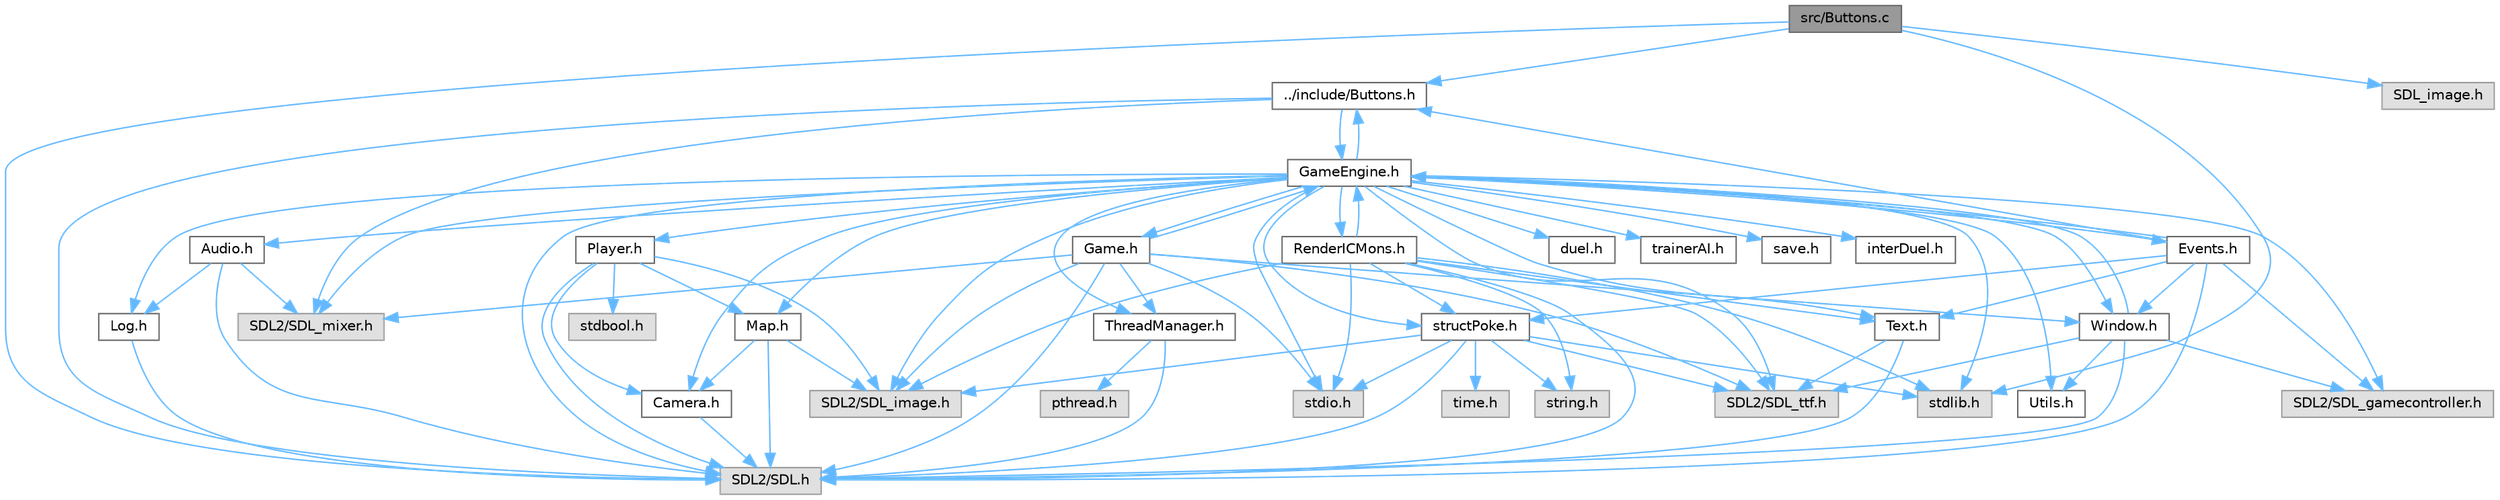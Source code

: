 digraph "src/Buttons.c"
{
 // LATEX_PDF_SIZE
  bgcolor="transparent";
  edge [fontname=Helvetica,fontsize=10,labelfontname=Helvetica,labelfontsize=10];
  node [fontname=Helvetica,fontsize=10,shape=box,height=0.2,width=0.4];
  Node1 [id="Node000001",label="src/Buttons.c",height=0.2,width=0.4,color="gray40", fillcolor="grey60", style="filled", fontcolor="black",tooltip=" "];
  Node1 -> Node2 [id="edge86_Node000001_Node000002",color="steelblue1",style="solid",tooltip=" "];
  Node2 [id="Node000002",label="../include/Buttons.h",height=0.2,width=0.4,color="grey40", fillcolor="white", style="filled",URL="$d3/d70/Buttons_8h.html",tooltip=" "];
  Node2 -> Node3 [id="edge87_Node000002_Node000003",color="steelblue1",style="solid",tooltip=" "];
  Node3 [id="Node000003",label="SDL2/SDL.h",height=0.2,width=0.4,color="grey60", fillcolor="#E0E0E0", style="filled",tooltip=" "];
  Node2 -> Node4 [id="edge88_Node000002_Node000004",color="steelblue1",style="solid",tooltip=" "];
  Node4 [id="Node000004",label="SDL2/SDL_mixer.h",height=0.2,width=0.4,color="grey60", fillcolor="#E0E0E0", style="filled",tooltip=" "];
  Node2 -> Node5 [id="edge89_Node000002_Node000005",color="steelblue1",style="solid",tooltip=" "];
  Node5 [id="Node000005",label="GameEngine.h",height=0.2,width=0.4,color="grey40", fillcolor="white", style="filled",URL="$d7/d1f/GameEngine_8h.html",tooltip=" "];
  Node5 -> Node3 [id="edge90_Node000005_Node000003",color="steelblue1",style="solid",tooltip=" "];
  Node5 -> Node4 [id="edge91_Node000005_Node000004",color="steelblue1",style="solid",tooltip=" "];
  Node5 -> Node6 [id="edge92_Node000005_Node000006",color="steelblue1",style="solid",tooltip=" "];
  Node6 [id="Node000006",label="SDL2/SDL_image.h",height=0.2,width=0.4,color="grey60", fillcolor="#E0E0E0", style="filled",tooltip=" "];
  Node5 -> Node7 [id="edge93_Node000005_Node000007",color="steelblue1",style="solid",tooltip=" "];
  Node7 [id="Node000007",label="SDL2/SDL_ttf.h",height=0.2,width=0.4,color="grey60", fillcolor="#E0E0E0", style="filled",tooltip=" "];
  Node5 -> Node8 [id="edge94_Node000005_Node000008",color="steelblue1",style="solid",tooltip=" "];
  Node8 [id="Node000008",label="SDL2/SDL_gamecontroller.h",height=0.2,width=0.4,color="grey60", fillcolor="#E0E0E0", style="filled",tooltip=" "];
  Node5 -> Node9 [id="edge95_Node000005_Node000009",color="steelblue1",style="solid",tooltip=" "];
  Node9 [id="Node000009",label="stdio.h",height=0.2,width=0.4,color="grey60", fillcolor="#E0E0E0", style="filled",tooltip=" "];
  Node5 -> Node10 [id="edge96_Node000005_Node000010",color="steelblue1",style="solid",tooltip=" "];
  Node10 [id="Node000010",label="stdlib.h",height=0.2,width=0.4,color="grey60", fillcolor="#E0E0E0", style="filled",tooltip=" "];
  Node5 -> Node11 [id="edge97_Node000005_Node000011",color="steelblue1",style="solid",tooltip=" "];
  Node11 [id="Node000011",label="Log.h",height=0.2,width=0.4,color="grey40", fillcolor="white", style="filled",URL="$d1/d45/Log_8h.html",tooltip=" "];
  Node11 -> Node3 [id="edge98_Node000011_Node000003",color="steelblue1",style="solid",tooltip=" "];
  Node5 -> Node12 [id="edge99_Node000005_Node000012",color="steelblue1",style="solid",tooltip=" "];
  Node12 [id="Node000012",label="Audio.h",height=0.2,width=0.4,color="grey40", fillcolor="white", style="filled",URL="$d8/daa/Audio_8h.html",tooltip=" "];
  Node12 -> Node11 [id="edge100_Node000012_Node000011",color="steelblue1",style="solid",tooltip=" "];
  Node12 -> Node4 [id="edge101_Node000012_Node000004",color="steelblue1",style="solid",tooltip=" "];
  Node12 -> Node3 [id="edge102_Node000012_Node000003",color="steelblue1",style="solid",tooltip=" "];
  Node5 -> Node2 [id="edge103_Node000005_Node000002",color="steelblue1",style="solid",tooltip=" "];
  Node5 -> Node13 [id="edge104_Node000005_Node000013",color="steelblue1",style="solid",tooltip=" "];
  Node13 [id="Node000013",label="structPoke.h",height=0.2,width=0.4,color="grey40", fillcolor="white", style="filled",URL="$da/d71/structPoke_8h.html",tooltip=" "];
  Node13 -> Node9 [id="edge105_Node000013_Node000009",color="steelblue1",style="solid",tooltip=" "];
  Node13 -> Node10 [id="edge106_Node000013_Node000010",color="steelblue1",style="solid",tooltip=" "];
  Node13 -> Node14 [id="edge107_Node000013_Node000014",color="steelblue1",style="solid",tooltip=" "];
  Node14 [id="Node000014",label="time.h",height=0.2,width=0.4,color="grey60", fillcolor="#E0E0E0", style="filled",tooltip=" "];
  Node13 -> Node15 [id="edge108_Node000013_Node000015",color="steelblue1",style="solid",tooltip=" "];
  Node15 [id="Node000015",label="string.h",height=0.2,width=0.4,color="grey60", fillcolor="#E0E0E0", style="filled",tooltip=" "];
  Node13 -> Node3 [id="edge109_Node000013_Node000003",color="steelblue1",style="solid",tooltip=" "];
  Node13 -> Node6 [id="edge110_Node000013_Node000006",color="steelblue1",style="solid",tooltip=" "];
  Node13 -> Node7 [id="edge111_Node000013_Node000007",color="steelblue1",style="solid",tooltip=" "];
  Node5 -> Node16 [id="edge112_Node000005_Node000016",color="steelblue1",style="solid",tooltip=" "];
  Node16 [id="Node000016",label="duel.h",height=0.2,width=0.4,color="grey40", fillcolor="white", style="filled",URL="$d6/d8e/duel_8h.html",tooltip=" "];
  Node5 -> Node17 [id="edge113_Node000005_Node000017",color="steelblue1",style="solid",tooltip=" "];
  Node17 [id="Node000017",label="trainerAI.h",height=0.2,width=0.4,color="grey40", fillcolor="white", style="filled",URL="$df/d27/trainerAI_8h.html",tooltip=" "];
  Node5 -> Node18 [id="edge114_Node000005_Node000018",color="steelblue1",style="solid",tooltip=" "];
  Node18 [id="Node000018",label="save.h",height=0.2,width=0.4,color="grey40", fillcolor="white", style="filled",URL="$d5/d5e/save_8h.html",tooltip="Save the player's data in a file."];
  Node5 -> Node19 [id="edge115_Node000005_Node000019",color="steelblue1",style="solid",tooltip=" "];
  Node19 [id="Node000019",label="interDuel.h",height=0.2,width=0.4,color="grey40", fillcolor="white", style="filled",URL="$da/d1d/interDuel_8h.html",tooltip=" "];
  Node5 -> Node20 [id="edge116_Node000005_Node000020",color="steelblue1",style="solid",tooltip=" "];
  Node20 [id="Node000020",label="Utils.h",height=0.2,width=0.4,color="grey40", fillcolor="white", style="filled",URL="$d9/ded/Utils_8h.html",tooltip=" "];
  Node5 -> Node21 [id="edge117_Node000005_Node000021",color="steelblue1",style="solid",tooltip=" "];
  Node21 [id="Node000021",label="Text.h",height=0.2,width=0.4,color="grey40", fillcolor="white", style="filled",URL="$d6/d35/Text_8h.html",tooltip=" "];
  Node21 -> Node3 [id="edge118_Node000021_Node000003",color="steelblue1",style="solid",tooltip=" "];
  Node21 -> Node7 [id="edge119_Node000021_Node000007",color="steelblue1",style="solid",tooltip=" "];
  Node5 -> Node22 [id="edge120_Node000005_Node000022",color="steelblue1",style="solid",tooltip=" "];
  Node22 [id="Node000022",label="Window.h",height=0.2,width=0.4,color="grey40", fillcolor="white", style="filled",URL="$d3/ded/Window_8h.html",tooltip=" "];
  Node22 -> Node3 [id="edge121_Node000022_Node000003",color="steelblue1",style="solid",tooltip=" "];
  Node22 -> Node7 [id="edge122_Node000022_Node000007",color="steelblue1",style="solid",tooltip=" "];
  Node22 -> Node8 [id="edge123_Node000022_Node000008",color="steelblue1",style="solid",tooltip=" "];
  Node22 -> Node5 [id="edge124_Node000022_Node000005",color="steelblue1",style="solid",tooltip=" "];
  Node22 -> Node20 [id="edge125_Node000022_Node000020",color="steelblue1",style="solid",tooltip=" "];
  Node5 -> Node23 [id="edge126_Node000005_Node000023",color="steelblue1",style="solid",tooltip=" "];
  Node23 [id="Node000023",label="Map.h",height=0.2,width=0.4,color="grey40", fillcolor="white", style="filled",URL="$df/d79/Map_8h.html",tooltip=" "];
  Node23 -> Node3 [id="edge127_Node000023_Node000003",color="steelblue1",style="solid",tooltip=" "];
  Node23 -> Node6 [id="edge128_Node000023_Node000006",color="steelblue1",style="solid",tooltip=" "];
  Node23 -> Node24 [id="edge129_Node000023_Node000024",color="steelblue1",style="solid",tooltip=" "];
  Node24 [id="Node000024",label="Camera.h",height=0.2,width=0.4,color="grey40", fillcolor="white", style="filled",URL="$dd/de4/Camera_8h.html",tooltip=" "];
  Node24 -> Node3 [id="edge130_Node000024_Node000003",color="steelblue1",style="solid",tooltip=" "];
  Node5 -> Node25 [id="edge131_Node000005_Node000025",color="steelblue1",style="solid",tooltip=" "];
  Node25 [id="Node000025",label="Player.h",height=0.2,width=0.4,color="grey40", fillcolor="white", style="filled",URL="$da/dbf/Player_8h.html",tooltip=" "];
  Node25 -> Node3 [id="edge132_Node000025_Node000003",color="steelblue1",style="solid",tooltip=" "];
  Node25 -> Node6 [id="edge133_Node000025_Node000006",color="steelblue1",style="solid",tooltip=" "];
  Node25 -> Node23 [id="edge134_Node000025_Node000023",color="steelblue1",style="solid",tooltip=" "];
  Node25 -> Node24 [id="edge135_Node000025_Node000024",color="steelblue1",style="solid",tooltip=" "];
  Node25 -> Node26 [id="edge136_Node000025_Node000026",color="steelblue1",style="solid",tooltip=" "];
  Node26 [id="Node000026",label="stdbool.h",height=0.2,width=0.4,color="grey60", fillcolor="#E0E0E0", style="filled",tooltip=" "];
  Node5 -> Node24 [id="edge137_Node000005_Node000024",color="steelblue1",style="solid",tooltip=" "];
  Node5 -> Node27 [id="edge138_Node000005_Node000027",color="steelblue1",style="solid",tooltip=" "];
  Node27 [id="Node000027",label="ThreadManager.h",height=0.2,width=0.4,color="grey40", fillcolor="white", style="filled",URL="$d0/daa/ThreadManager_8h.html",tooltip=" "];
  Node27 -> Node28 [id="edge139_Node000027_Node000028",color="steelblue1",style="solid",tooltip=" "];
  Node28 [id="Node000028",label="pthread.h",height=0.2,width=0.4,color="grey60", fillcolor="#E0E0E0", style="filled",tooltip=" "];
  Node27 -> Node3 [id="edge140_Node000027_Node000003",color="steelblue1",style="solid",tooltip=" "];
  Node5 -> Node29 [id="edge141_Node000005_Node000029",color="steelblue1",style="solid",tooltip=" "];
  Node29 [id="Node000029",label="Game.h",height=0.2,width=0.4,color="grey40", fillcolor="white", style="filled",URL="$d3/d5f/Game_8h.html",tooltip=" "];
  Node29 -> Node3 [id="edge142_Node000029_Node000003",color="steelblue1",style="solid",tooltip=" "];
  Node29 -> Node4 [id="edge143_Node000029_Node000004",color="steelblue1",style="solid",tooltip=" "];
  Node29 -> Node6 [id="edge144_Node000029_Node000006",color="steelblue1",style="solid",tooltip=" "];
  Node29 -> Node7 [id="edge145_Node000029_Node000007",color="steelblue1",style="solid",tooltip=" "];
  Node29 -> Node9 [id="edge146_Node000029_Node000009",color="steelblue1",style="solid",tooltip=" "];
  Node29 -> Node22 [id="edge147_Node000029_Node000022",color="steelblue1",style="solid",tooltip=" "];
  Node29 -> Node5 [id="edge148_Node000029_Node000005",color="steelblue1",style="solid",tooltip=" "];
  Node29 -> Node27 [id="edge149_Node000029_Node000027",color="steelblue1",style="solid",tooltip=" "];
  Node5 -> Node30 [id="edge150_Node000005_Node000030",color="steelblue1",style="solid",tooltip=" "];
  Node30 [id="Node000030",label="Events.h",height=0.2,width=0.4,color="grey40", fillcolor="white", style="filled",URL="$d0/dbb/Events_8h.html",tooltip=" "];
  Node30 -> Node5 [id="edge151_Node000030_Node000005",color="steelblue1",style="solid",tooltip=" "];
  Node30 -> Node22 [id="edge152_Node000030_Node000022",color="steelblue1",style="solid",tooltip=" "];
  Node30 -> Node2 [id="edge153_Node000030_Node000002",color="steelblue1",style="solid",tooltip=" "];
  Node30 -> Node21 [id="edge154_Node000030_Node000021",color="steelblue1",style="solid",tooltip=" "];
  Node30 -> Node13 [id="edge155_Node000030_Node000013",color="steelblue1",style="solid",tooltip=" "];
  Node30 -> Node3 [id="edge156_Node000030_Node000003",color="steelblue1",style="solid",tooltip=" "];
  Node30 -> Node8 [id="edge157_Node000030_Node000008",color="steelblue1",style="solid",tooltip=" "];
  Node5 -> Node31 [id="edge158_Node000005_Node000031",color="steelblue1",style="solid",tooltip=" "];
  Node31 [id="Node000031",label="RenderICMons.h",height=0.2,width=0.4,color="grey40", fillcolor="white", style="filled",URL="$d2/d98/RenderICMons_8h.html",tooltip=" "];
  Node31 -> Node3 [id="edge159_Node000031_Node000003",color="steelblue1",style="solid",tooltip=" "];
  Node31 -> Node6 [id="edge160_Node000031_Node000006",color="steelblue1",style="solid",tooltip=" "];
  Node31 -> Node7 [id="edge161_Node000031_Node000007",color="steelblue1",style="solid",tooltip=" "];
  Node31 -> Node9 [id="edge162_Node000031_Node000009",color="steelblue1",style="solid",tooltip=" "];
  Node31 -> Node10 [id="edge163_Node000031_Node000010",color="steelblue1",style="solid",tooltip=" "];
  Node31 -> Node15 [id="edge164_Node000031_Node000015",color="steelblue1",style="solid",tooltip=" "];
  Node31 -> Node5 [id="edge165_Node000031_Node000005",color="steelblue1",style="solid",tooltip=" "];
  Node31 -> Node21 [id="edge166_Node000031_Node000021",color="steelblue1",style="solid",tooltip=" "];
  Node31 -> Node13 [id="edge167_Node000031_Node000013",color="steelblue1",style="solid",tooltip=" "];
  Node1 -> Node3 [id="edge168_Node000001_Node000003",color="steelblue1",style="solid",tooltip=" "];
  Node1 -> Node32 [id="edge169_Node000001_Node000032",color="steelblue1",style="solid",tooltip=" "];
  Node32 [id="Node000032",label="SDL_image.h",height=0.2,width=0.4,color="grey60", fillcolor="#E0E0E0", style="filled",tooltip=" "];
  Node1 -> Node10 [id="edge170_Node000001_Node000010",color="steelblue1",style="solid",tooltip=" "];
}

